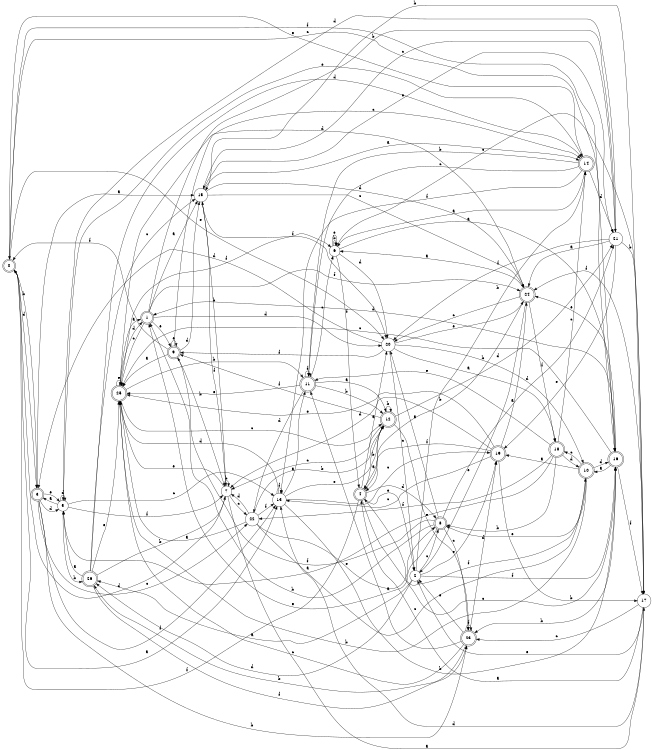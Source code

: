 digraph n22_5 {
__start0 [label="" shape="none"];

rankdir=LR;
size="8,5";

s0 [style="rounded,filled", color="black", fillcolor="white" shape="doublecircle", label="0"];
s1 [style="rounded,filled", color="black", fillcolor="white" shape="doublecircle", label="1"];
s2 [style="filled", color="black", fillcolor="white" shape="circle", label="2"];
s3 [style="rounded,filled", color="black", fillcolor="white" shape="doublecircle", label="3"];
s4 [style="rounded,filled", color="black", fillcolor="white" shape="doublecircle", label="4"];
s5 [style="filled", color="black", fillcolor="white" shape="circle", label="5"];
s6 [style="filled", color="black", fillcolor="white" shape="circle", label="6"];
s7 [style="filled", color="black", fillcolor="white" shape="circle", label="7"];
s8 [style="rounded,filled", color="black", fillcolor="white" shape="doublecircle", label="8"];
s9 [style="rounded,filled", color="black", fillcolor="white" shape="doublecircle", label="9"];
s10 [style="rounded,filled", color="black", fillcolor="white" shape="doublecircle", label="10"];
s11 [style="rounded,filled", color="black", fillcolor="white" shape="doublecircle", label="11"];
s12 [style="rounded,filled", color="black", fillcolor="white" shape="doublecircle", label="12"];
s13 [style="filled", color="black", fillcolor="white" shape="circle", label="13"];
s14 [style="rounded,filled", color="black", fillcolor="white" shape="doublecircle", label="14"];
s15 [style="filled", color="black", fillcolor="white" shape="circle", label="15"];
s16 [style="rounded,filled", color="black", fillcolor="white" shape="doublecircle", label="16"];
s17 [style="filled", color="black", fillcolor="white" shape="circle", label="17"];
s18 [style="rounded,filled", color="black", fillcolor="white" shape="doublecircle", label="18"];
s19 [style="rounded,filled", color="black", fillcolor="white" shape="doublecircle", label="19"];
s20 [style="filled", color="black", fillcolor="white" shape="circle", label="20"];
s21 [style="filled", color="black", fillcolor="white" shape="circle", label="21"];
s22 [style="filled", color="black", fillcolor="white" shape="circle", label="22"];
s23 [style="rounded,filled", color="black", fillcolor="white" shape="doublecircle", label="23"];
s24 [style="rounded,filled", color="black", fillcolor="white" shape="doublecircle", label="24"];
s25 [style="rounded,filled", color="black", fillcolor="white" shape="doublecircle", label="25"];
s26 [style="rounded,filled", color="black", fillcolor="white" shape="doublecircle", label="26"];
s0 -> s13 [label="a"];
s0 -> s3 [label="b"];
s0 -> s16 [label="c"];
s0 -> s3 [label="d"];
s0 -> s20 [label="e"];
s0 -> s16 [label="f"];
s1 -> s15 [label="a"];
s1 -> s21 [label="b"];
s1 -> s25 [label="c"];
s1 -> s20 [label="d"];
s1 -> s9 [label="e"];
s1 -> s24 [label="f"];
s2 -> s26 [label="a"];
s2 -> s14 [label="b"];
s2 -> s8 [label="c"];
s2 -> s26 [label="d"];
s2 -> s19 [label="e"];
s2 -> s16 [label="f"];
s3 -> s15 [label="a"];
s3 -> s23 [label="b"];
s3 -> s22 [label="c"];
s3 -> s5 [label="d"];
s3 -> s5 [label="e"];
s3 -> s13 [label="f"];
s4 -> s20 [label="a"];
s4 -> s12 [label="b"];
s4 -> s16 [label="c"];
s4 -> s8 [label="d"];
s4 -> s2 [label="e"];
s4 -> s0 [label="f"];
s5 -> s3 [label="a"];
s5 -> s26 [label="b"];
s5 -> s13 [label="c"];
s5 -> s5 [label="d"];
s5 -> s14 [label="e"];
s5 -> s7 [label="f"];
s6 -> s16 [label="a"];
s6 -> s6 [label="b"];
s6 -> s17 [label="c"];
s6 -> s20 [label="d"];
s6 -> s6 [label="e"];
s6 -> s4 [label="f"];
s7 -> s17 [label="a"];
s7 -> s7 [label="b"];
s7 -> s22 [label="c"];
s7 -> s0 [label="d"];
s7 -> s25 [label="e"];
s7 -> s15 [label="f"];
s8 -> s20 [label="a"];
s8 -> s1 [label="b"];
s8 -> s23 [label="c"];
s8 -> s21 [label="d"];
s8 -> s1 [label="e"];
s8 -> s9 [label="f"];
s9 -> s25 [label="a"];
s9 -> s7 [label="b"];
s9 -> s14 [label="c"];
s9 -> s15 [label="d"];
s9 -> s9 [label="e"];
s9 -> s0 [label="f"];
s10 -> s19 [label="a"];
s10 -> s25 [label="b"];
s10 -> s18 [label="c"];
s10 -> s16 [label="d"];
s10 -> s8 [label="e"];
s10 -> s4 [label="f"];
s11 -> s12 [label="a"];
s11 -> s12 [label="b"];
s11 -> s6 [label="c"];
s11 -> s22 [label="d"];
s11 -> s25 [label="e"];
s11 -> s11 [label="f"];
s12 -> s4 [label="a"];
s12 -> s12 [label="b"];
s12 -> s7 [label="c"];
s12 -> s21 [label="d"];
s12 -> s23 [label="e"];
s12 -> s9 [label="f"];
s13 -> s11 [label="a"];
s13 -> s16 [label="b"];
s13 -> s19 [label="c"];
s13 -> s25 [label="d"];
s13 -> s12 [label="e"];
s13 -> s13 [label="f"];
s14 -> s6 [label="a"];
s14 -> s11 [label="b"];
s14 -> s11 [label="c"];
s14 -> s21 [label="d"];
s14 -> s0 [label="e"];
s14 -> s13 [label="f"];
s15 -> s14 [label="a"];
s15 -> s7 [label="b"];
s15 -> s24 [label="c"];
s15 -> s24 [label="d"];
s15 -> s21 [label="e"];
s15 -> s20 [label="f"];
s16 -> s10 [label="a"];
s16 -> s23 [label="b"];
s16 -> s25 [label="c"];
s16 -> s1 [label="d"];
s16 -> s24 [label="e"];
s16 -> s17 [label="f"];
s17 -> s4 [label="a"];
s17 -> s15 [label="b"];
s17 -> s23 [label="c"];
s17 -> s13 [label="d"];
s17 -> s2 [label="e"];
s17 -> s24 [label="f"];
s18 -> s5 [label="a"];
s18 -> s8 [label="b"];
s18 -> s14 [label="c"];
s18 -> s10 [label="d"];
s18 -> s11 [label="e"];
s18 -> s22 [label="f"];
s19 -> s24 [label="a"];
s19 -> s17 [label="b"];
s19 -> s13 [label="c"];
s19 -> s7 [label="d"];
s19 -> s25 [label="e"];
s19 -> s4 [label="f"];
s20 -> s18 [label="a"];
s20 -> s10 [label="b"];
s20 -> s2 [label="c"];
s20 -> s3 [label="d"];
s20 -> s24 [label="e"];
s20 -> s9 [label="f"];
s21 -> s24 [label="a"];
s21 -> s17 [label="b"];
s21 -> s15 [label="c"];
s21 -> s5 [label="d"];
s21 -> s19 [label="e"];
s21 -> s20 [label="f"];
s22 -> s25 [label="a"];
s22 -> s12 [label="b"];
s22 -> s10 [label="c"];
s22 -> s7 [label="d"];
s22 -> s8 [label="e"];
s22 -> s13 [label="f"];
s23 -> s11 [label="a"];
s23 -> s26 [label="b"];
s23 -> s25 [label="c"];
s23 -> s19 [label="d"];
s23 -> s2 [label="e"];
s23 -> s23 [label="f"];
s24 -> s6 [label="a"];
s24 -> s4 [label="b"];
s24 -> s20 [label="c"];
s24 -> s25 [label="d"];
s24 -> s2 [label="e"];
s24 -> s18 [label="f"];
s25 -> s1 [label="a"];
s25 -> s11 [label="b"];
s25 -> s12 [label="c"];
s25 -> s1 [label="d"];
s25 -> s25 [label="e"];
s25 -> s6 [label="f"];
s26 -> s5 [label="a"];
s26 -> s7 [label="b"];
s26 -> s15 [label="c"];
s26 -> s14 [label="d"];
s26 -> s25 [label="e"];
s26 -> s23 [label="f"];

}